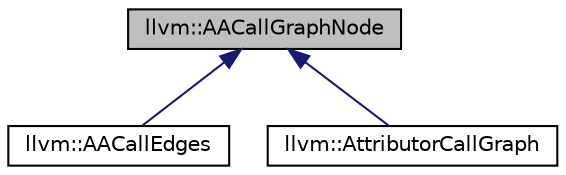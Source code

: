 digraph "llvm::AACallGraphNode"
{
 // LATEX_PDF_SIZE
  bgcolor="transparent";
  edge [fontname="Helvetica",fontsize="10",labelfontname="Helvetica",labelfontsize="10"];
  node [fontname="Helvetica",fontsize="10",shape=record];
  Node1 [label="llvm::AACallGraphNode",height=0.2,width=0.4,color="black", fillcolor="grey75", style="filled", fontcolor="black",tooltip=" "];
  Node1 -> Node2 [dir="back",color="midnightblue",fontsize="10",style="solid",fontname="Helvetica"];
  Node2 [label="llvm::AACallEdges",height=0.2,width=0.4,color="black",URL="$structllvm_1_1AACallEdges.html",tooltip="An abstract state for querying live call edges."];
  Node1 -> Node3 [dir="back",color="midnightblue",fontsize="10",style="solid",fontname="Helvetica"];
  Node3 [label="llvm::AttributorCallGraph",height=0.2,width=0.4,color="black",URL="$structllvm_1_1AttributorCallGraph.html",tooltip=" "];
}

